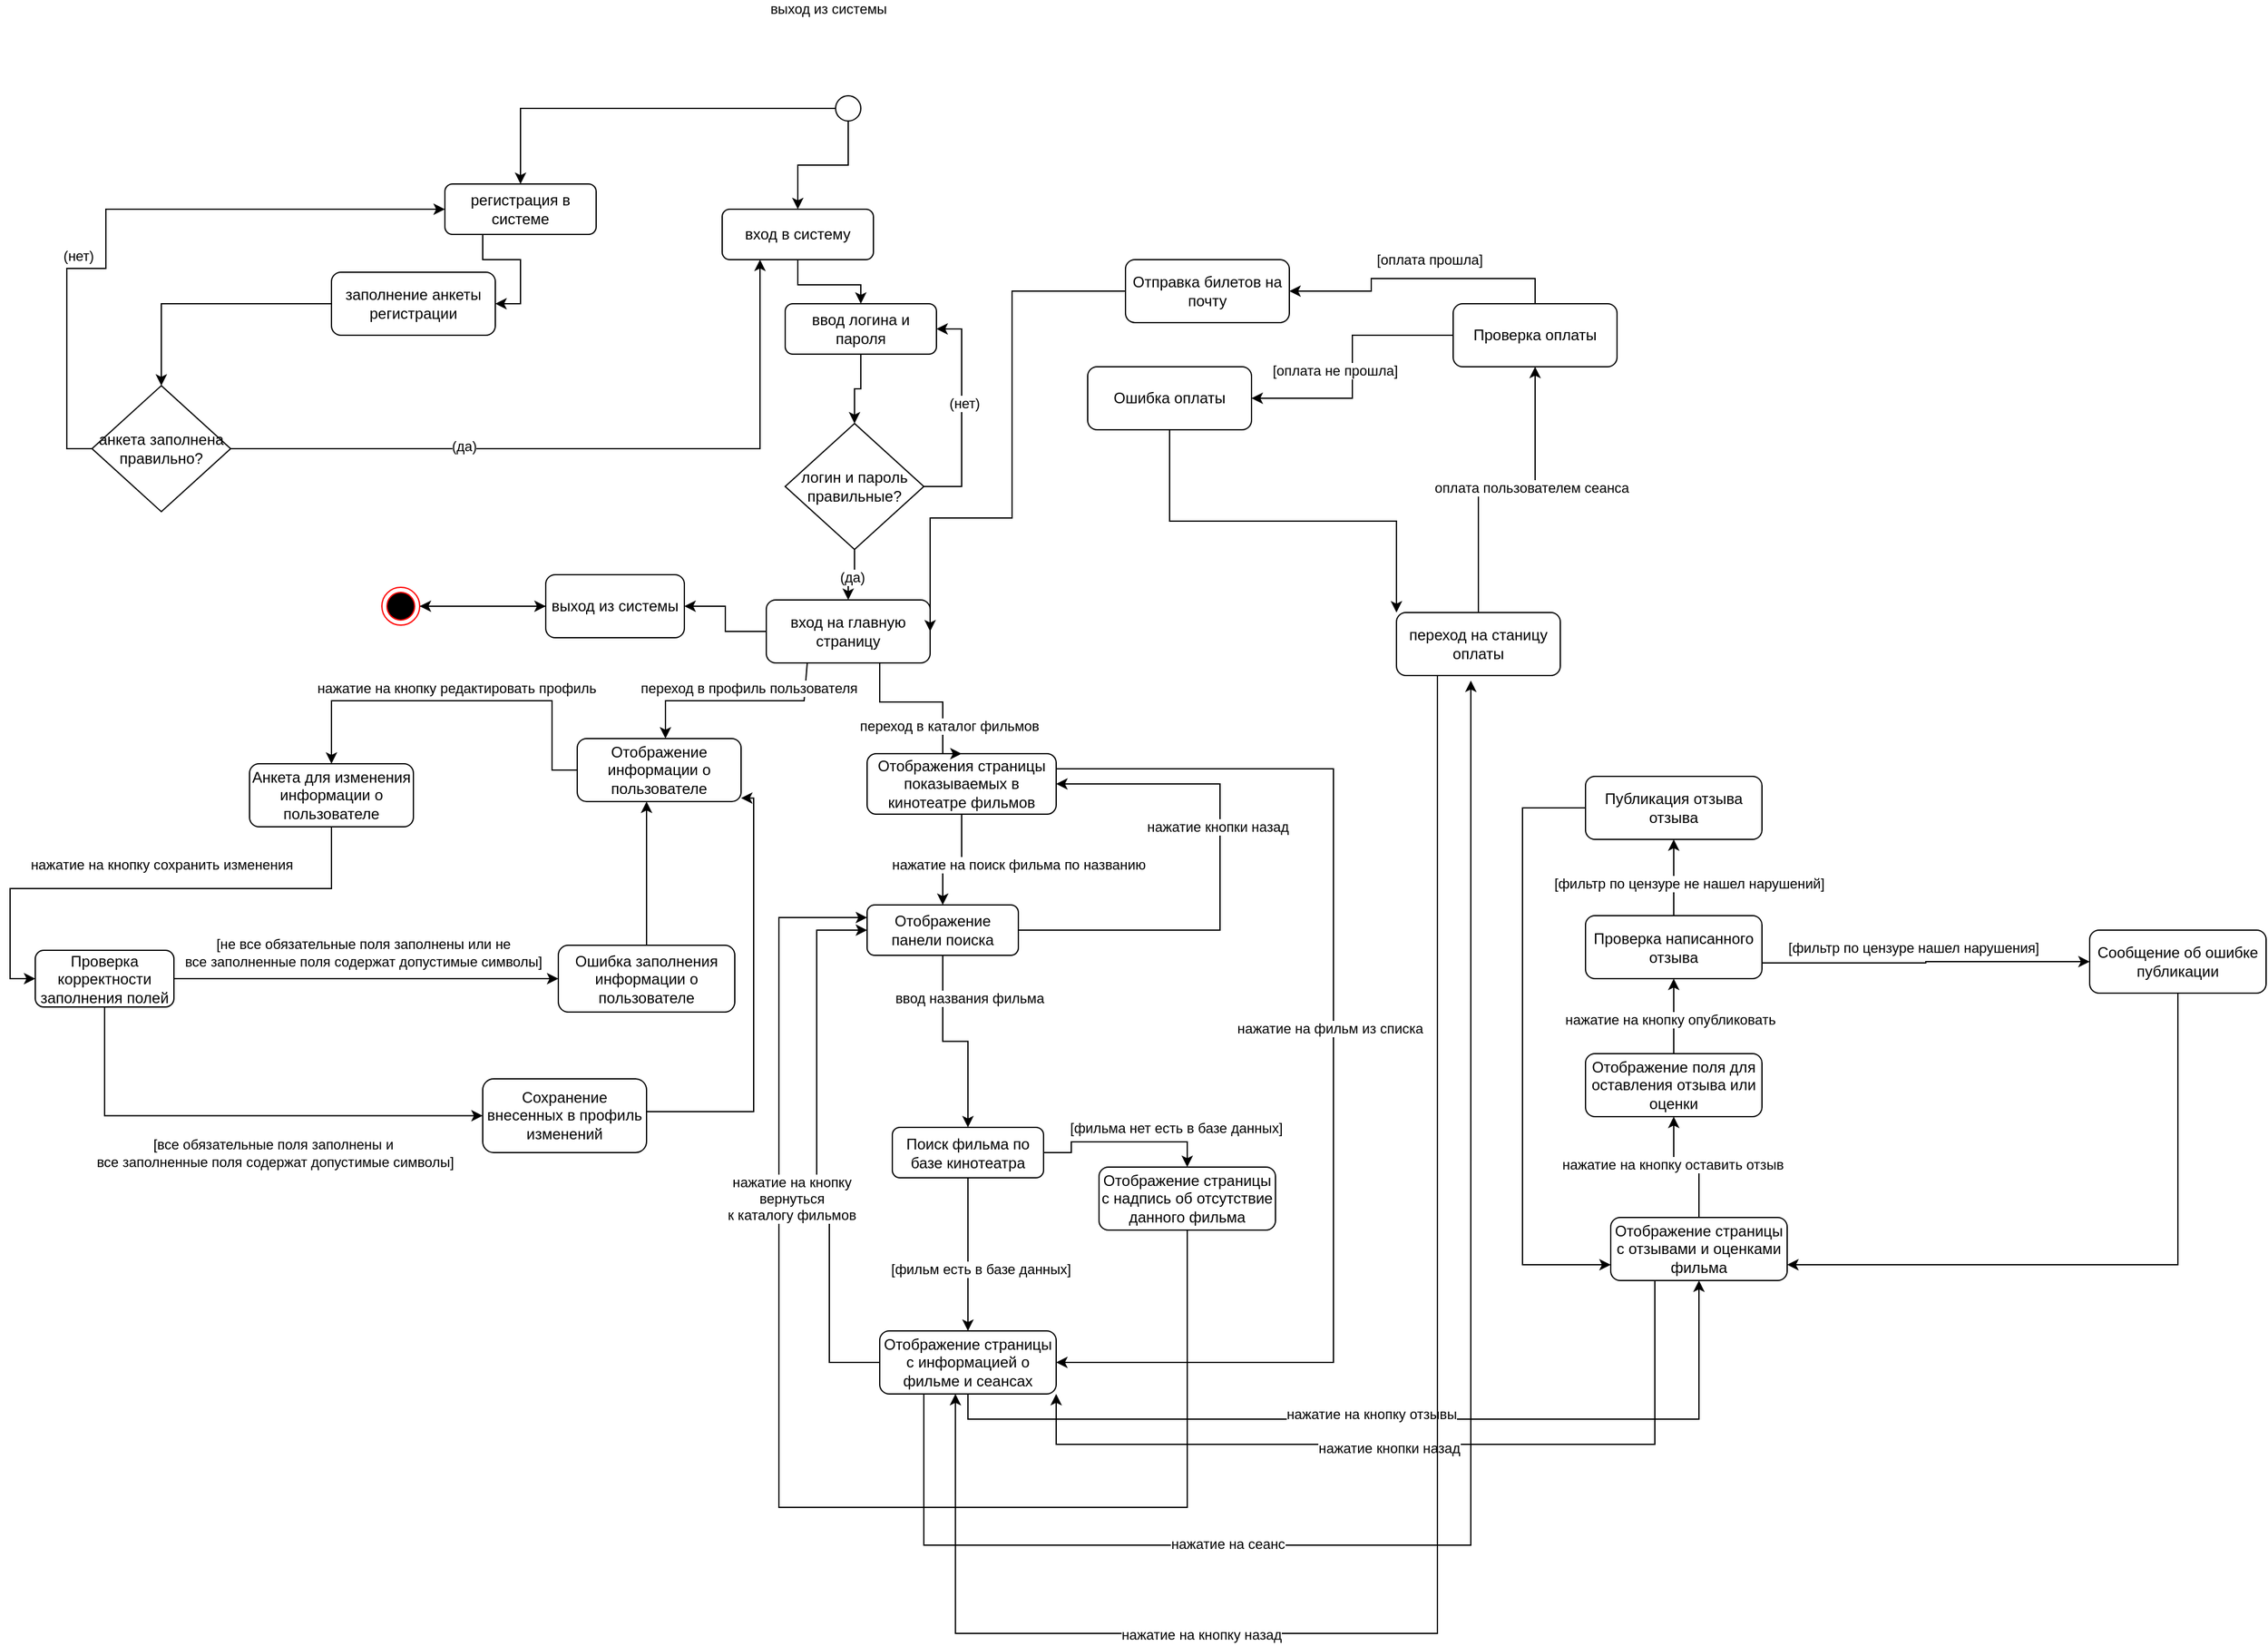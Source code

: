 <mxfile version="24.0.5" type="github">
  <diagram name="Страница — 1" id="B2PdsdtLqztHtTKQ_cyp">
    <mxGraphModel dx="2485" dy="1995" grid="1" gridSize="10" guides="1" tooltips="1" connect="1" arrows="1" fold="1" page="1" pageScale="1" pageWidth="827" pageHeight="1169" math="0" shadow="0">
      <root>
        <mxCell id="0" />
        <mxCell id="1" parent="0" />
        <mxCell id="3Qr5R2aU_Shr_VB6SGoX-1" style="edgeStyle=orthogonalEdgeStyle;rounded=0;orthogonalLoop=1;jettySize=auto;html=1;exitX=0.5;exitY=1;exitDx=0;exitDy=0;" edge="1" parent="1" source="3Qr5R2aU_Shr_VB6SGoX-28" target="3Qr5R2aU_Shr_VB6SGoX-68">
          <mxGeometry relative="1" as="geometry" />
        </mxCell>
        <mxCell id="3Qr5R2aU_Shr_VB6SGoX-2" style="edgeStyle=orthogonalEdgeStyle;rounded=0;orthogonalLoop=1;jettySize=auto;html=1;entryX=0.5;entryY=0;entryDx=0;entryDy=0;" edge="1" parent="1" source="3Qr5R2aU_Shr_VB6SGoX-5" target="3Qr5R2aU_Shr_VB6SGoX-15">
          <mxGeometry relative="1" as="geometry" />
        </mxCell>
        <mxCell id="3Qr5R2aU_Shr_VB6SGoX-5" value="вход в систему" style="rounded=1;whiteSpace=wrap;html=1;" vertex="1" parent="1">
          <mxGeometry x="400" y="100" width="120" height="40" as="geometry" />
        </mxCell>
        <mxCell id="3Qr5R2aU_Shr_VB6SGoX-6" style="edgeStyle=orthogonalEdgeStyle;rounded=0;orthogonalLoop=1;jettySize=auto;html=1;entryX=0.5;entryY=0;entryDx=0;entryDy=0;" edge="1" parent="1" source="3Qr5R2aU_Shr_VB6SGoX-10" target="3Qr5R2aU_Shr_VB6SGoX-5">
          <mxGeometry relative="1" as="geometry" />
        </mxCell>
        <mxCell id="3Qr5R2aU_Shr_VB6SGoX-8" style="edgeStyle=orthogonalEdgeStyle;rounded=0;orthogonalLoop=1;jettySize=auto;html=1;entryX=0.5;entryY=0;entryDx=0;entryDy=0;" edge="1" parent="1" source="3Qr5R2aU_Shr_VB6SGoX-10" target="3Qr5R2aU_Shr_VB6SGoX-32">
          <mxGeometry relative="1" as="geometry" />
        </mxCell>
        <mxCell id="3Qr5R2aU_Shr_VB6SGoX-10" value="" style="ellipse;whiteSpace=wrap;html=1;aspect=fixed;" vertex="1" parent="1">
          <mxGeometry x="490" y="10" width="20" height="20" as="geometry" />
        </mxCell>
        <mxCell id="3Qr5R2aU_Shr_VB6SGoX-117" style="edgeStyle=orthogonalEdgeStyle;rounded=0;orthogonalLoop=1;jettySize=auto;html=1;exitX=0.5;exitY=1;exitDx=0;exitDy=0;" edge="1" parent="1" source="3Qr5R2aU_Shr_VB6SGoX-15" target="3Qr5R2aU_Shr_VB6SGoX-115">
          <mxGeometry relative="1" as="geometry" />
        </mxCell>
        <mxCell id="3Qr5R2aU_Shr_VB6SGoX-15" value="ввод логина и пароля" style="rounded=1;whiteSpace=wrap;html=1;" vertex="1" parent="1">
          <mxGeometry x="450" y="175" width="120" height="40" as="geometry" />
        </mxCell>
        <mxCell id="3Qr5R2aU_Shr_VB6SGoX-16" style="edgeStyle=orthogonalEdgeStyle;rounded=0;orthogonalLoop=1;jettySize=auto;html=1;exitX=0.5;exitY=1;exitDx=0;exitDy=0;entryX=0.5;entryY=0;entryDx=0;entryDy=0;" edge="1" parent="1" source="3Qr5R2aU_Shr_VB6SGoX-21" target="3Qr5R2aU_Shr_VB6SGoX-26">
          <mxGeometry relative="1" as="geometry" />
        </mxCell>
        <mxCell id="3Qr5R2aU_Shr_VB6SGoX-17" value="нажатие на поиск фильма по названию" style="edgeLabel;html=1;align=center;verticalAlign=middle;resizable=0;points=[];" vertex="1" connectable="0" parent="3Qr5R2aU_Shr_VB6SGoX-16">
          <mxGeometry x="-0.05" y="-1" relative="1" as="geometry">
            <mxPoint x="50" y="5" as="offset" />
          </mxGeometry>
        </mxCell>
        <mxCell id="3Qr5R2aU_Shr_VB6SGoX-18" style="edgeStyle=orthogonalEdgeStyle;rounded=0;orthogonalLoop=1;jettySize=auto;html=1;exitX=1;exitY=0.25;exitDx=0;exitDy=0;entryX=1;entryY=0.5;entryDx=0;entryDy=0;" edge="1" parent="1" source="3Qr5R2aU_Shr_VB6SGoX-21" target="3Qr5R2aU_Shr_VB6SGoX-68">
          <mxGeometry relative="1" as="geometry">
            <Array as="points">
              <mxPoint x="885" y="544" />
              <mxPoint x="885" y="1015" />
            </Array>
          </mxGeometry>
        </mxCell>
        <mxCell id="3Qr5R2aU_Shr_VB6SGoX-19" value="нажатие на фильм из списка" style="edgeLabel;html=1;align=center;verticalAlign=middle;resizable=0;points=[];" vertex="1" connectable="0" parent="3Qr5R2aU_Shr_VB6SGoX-18">
          <mxGeometry x="-0.065" y="-3" relative="1" as="geometry">
            <mxPoint as="offset" />
          </mxGeometry>
        </mxCell>
        <mxCell id="3Qr5R2aU_Shr_VB6SGoX-21" value="Отображения страницы показываемых в кинотеатре фильмов" style="rounded=1;whiteSpace=wrap;html=1;" vertex="1" parent="1">
          <mxGeometry x="515" y="532" width="150" height="48" as="geometry" />
        </mxCell>
        <mxCell id="3Qr5R2aU_Shr_VB6SGoX-22" style="edgeStyle=orthogonalEdgeStyle;rounded=0;orthogonalLoop=1;jettySize=auto;html=1;entryX=0.5;entryY=0;entryDx=0;entryDy=0;" edge="1" parent="1" source="3Qr5R2aU_Shr_VB6SGoX-26" target="3Qr5R2aU_Shr_VB6SGoX-28">
          <mxGeometry relative="1" as="geometry" />
        </mxCell>
        <mxCell id="3Qr5R2aU_Shr_VB6SGoX-23" value="[фильм есть в базе данных]" style="edgeLabel;html=1;align=center;verticalAlign=middle;resizable=0;points=[];" vertex="1" connectable="0" parent="3Qr5R2aU_Shr_VB6SGoX-22">
          <mxGeometry x="-0.033" y="-2" relative="1" as="geometry">
            <mxPoint x="22" y="178" as="offset" />
          </mxGeometry>
        </mxCell>
        <mxCell id="3Qr5R2aU_Shr_VB6SGoX-24" style="edgeStyle=orthogonalEdgeStyle;rounded=0;orthogonalLoop=1;jettySize=auto;html=1;exitX=1;exitY=0.5;exitDx=0;exitDy=0;entryX=1;entryY=0.5;entryDx=0;entryDy=0;" edge="1" parent="1" source="3Qr5R2aU_Shr_VB6SGoX-26" target="3Qr5R2aU_Shr_VB6SGoX-21">
          <mxGeometry relative="1" as="geometry">
            <Array as="points">
              <mxPoint x="795" y="672" />
              <mxPoint x="795" y="556" />
            </Array>
          </mxGeometry>
        </mxCell>
        <mxCell id="3Qr5R2aU_Shr_VB6SGoX-25" value="нажатие кнопки назад" style="edgeLabel;html=1;align=center;verticalAlign=middle;resizable=0;points=[];" vertex="1" connectable="0" parent="3Qr5R2aU_Shr_VB6SGoX-24">
          <mxGeometry x="0.069" y="2" relative="1" as="geometry">
            <mxPoint y="-25" as="offset" />
          </mxGeometry>
        </mxCell>
        <mxCell id="3Qr5R2aU_Shr_VB6SGoX-26" value="Отображение панели поиска" style="rounded=1;whiteSpace=wrap;html=1;" vertex="1" parent="1">
          <mxGeometry x="515" y="652" width="120" height="40" as="geometry" />
        </mxCell>
        <mxCell id="3Qr5R2aU_Shr_VB6SGoX-27" style="edgeStyle=orthogonalEdgeStyle;rounded=0;orthogonalLoop=1;jettySize=auto;html=1;exitX=1;exitY=0.5;exitDx=0;exitDy=0;entryX=0.5;entryY=0;entryDx=0;entryDy=0;" edge="1" parent="1" source="3Qr5R2aU_Shr_VB6SGoX-28" target="3Qr5R2aU_Shr_VB6SGoX-70">
          <mxGeometry relative="1" as="geometry" />
        </mxCell>
        <mxCell id="3Qr5R2aU_Shr_VB6SGoX-28" value="Поиск фильма по базе кинотеатра" style="rounded=1;whiteSpace=wrap;html=1;" vertex="1" parent="1">
          <mxGeometry x="535" y="828.5" width="120" height="40" as="geometry" />
        </mxCell>
        <mxCell id="3Qr5R2aU_Shr_VB6SGoX-31" style="edgeStyle=orthogonalEdgeStyle;rounded=0;orthogonalLoop=1;jettySize=auto;html=1;exitX=0.25;exitY=1;exitDx=0;exitDy=0;entryX=1;entryY=0.5;entryDx=0;entryDy=0;" edge="1" parent="1" source="3Qr5R2aU_Shr_VB6SGoX-32" target="3Qr5R2aU_Shr_VB6SGoX-73">
          <mxGeometry relative="1" as="geometry" />
        </mxCell>
        <mxCell id="3Qr5R2aU_Shr_VB6SGoX-32" value="регистрация в системе" style="rounded=1;whiteSpace=wrap;html=1;" vertex="1" parent="1">
          <mxGeometry x="180" y="80" width="120" height="40" as="geometry" />
        </mxCell>
        <mxCell id="3Qr5R2aU_Shr_VB6SGoX-35" style="edgeStyle=orthogonalEdgeStyle;rounded=0;orthogonalLoop=1;jettySize=auto;html=1;exitX=0;exitY=0.5;exitDx=0;exitDy=0;entryX=0;entryY=0.5;entryDx=0;entryDy=0;" edge="1" parent="1" source="3Qr5R2aU_Shr_VB6SGoX-111" target="3Qr5R2aU_Shr_VB6SGoX-32">
          <mxGeometry relative="1" as="geometry">
            <mxPoint x="-120" y="280" as="sourcePoint" />
            <mxPoint x="-90" y="53.5" as="targetPoint" />
            <Array as="points">
              <mxPoint x="-120" y="290" />
              <mxPoint x="-120" y="147" />
              <mxPoint x="-89" y="147" />
              <mxPoint x="-89" y="100" />
            </Array>
          </mxGeometry>
        </mxCell>
        <mxCell id="3Qr5R2aU_Shr_VB6SGoX-36" value="(нет)" style="edgeLabel;html=1;align=center;verticalAlign=middle;resizable=0;points=[];" vertex="1" connectable="0" parent="3Qr5R2aU_Shr_VB6SGoX-35">
          <mxGeometry x="0.067" y="-3" relative="1" as="geometry">
            <mxPoint x="-53" y="34" as="offset" />
          </mxGeometry>
        </mxCell>
        <mxCell id="3Qr5R2aU_Shr_VB6SGoX-42" style="edgeStyle=orthogonalEdgeStyle;rounded=0;orthogonalLoop=1;jettySize=auto;html=1;entryX=0.5;entryY=0;entryDx=0;entryDy=0;" edge="1" parent="1" source="3Qr5R2aU_Shr_VB6SGoX-44" target="3Qr5R2aU_Shr_VB6SGoX-21">
          <mxGeometry relative="1" as="geometry">
            <Array as="points">
              <mxPoint x="525" y="491" />
              <mxPoint x="575" y="491" />
            </Array>
          </mxGeometry>
        </mxCell>
        <mxCell id="3Qr5R2aU_Shr_VB6SGoX-43" value="переход в каталог фильмов" style="edgeLabel;html=1;align=center;verticalAlign=middle;resizable=0;points=[];" vertex="1" connectable="0" parent="3Qr5R2aU_Shr_VB6SGoX-42">
          <mxGeometry x="-0.296" y="-1" relative="1" as="geometry">
            <mxPoint x="38" y="18" as="offset" />
          </mxGeometry>
        </mxCell>
        <mxCell id="3Qr5R2aU_Shr_VB6SGoX-123" style="edgeStyle=orthogonalEdgeStyle;rounded=0;orthogonalLoop=1;jettySize=auto;html=1;exitX=0;exitY=0.5;exitDx=0;exitDy=0;entryX=1;entryY=0.5;entryDx=0;entryDy=0;" edge="1" parent="1" source="3Qr5R2aU_Shr_VB6SGoX-44" target="3Qr5R2aU_Shr_VB6SGoX-122">
          <mxGeometry relative="1" as="geometry" />
        </mxCell>
        <mxCell id="3Qr5R2aU_Shr_VB6SGoX-44" value="вход на главную страницу" style="rounded=1;whiteSpace=wrap;html=1;" vertex="1" parent="1">
          <mxGeometry x="435" y="410" width="130" height="50" as="geometry" />
        </mxCell>
        <mxCell id="3Qr5R2aU_Shr_VB6SGoX-45" value="Отображение информации о пользователе" style="rounded=1;whiteSpace=wrap;html=1;" vertex="1" parent="1">
          <mxGeometry x="285" y="520" width="130" height="50" as="geometry" />
        </mxCell>
        <mxCell id="3Qr5R2aU_Shr_VB6SGoX-46" value="" style="endArrow=classic;html=1;rounded=0;exitX=0.25;exitY=1;exitDx=0;exitDy=0;" edge="1" parent="1" source="3Qr5R2aU_Shr_VB6SGoX-44">
          <mxGeometry width="50" height="50" relative="1" as="geometry">
            <mxPoint x="535" y="500" as="sourcePoint" />
            <mxPoint x="355" y="520" as="targetPoint" />
            <Array as="points">
              <mxPoint x="465" y="490" />
              <mxPoint x="355" y="490" />
            </Array>
          </mxGeometry>
        </mxCell>
        <mxCell id="3Qr5R2aU_Shr_VB6SGoX-47" value="переход в профиль пользователя" style="edgeLabel;html=1;align=center;verticalAlign=middle;resizable=0;points=[];" vertex="1" connectable="0" parent="3Qr5R2aU_Shr_VB6SGoX-46">
          <mxGeometry x="0.179" y="-1" relative="1" as="geometry">
            <mxPoint x="26" y="-9" as="offset" />
          </mxGeometry>
        </mxCell>
        <mxCell id="3Qr5R2aU_Shr_VB6SGoX-50" style="edgeStyle=orthogonalEdgeStyle;rounded=0;orthogonalLoop=1;jettySize=auto;html=1;exitX=0.5;exitY=1;exitDx=0;exitDy=0;entryX=0;entryY=0.5;entryDx=0;entryDy=0;" edge="1" parent="1" source="3Qr5R2aU_Shr_VB6SGoX-51" target="3Qr5R2aU_Shr_VB6SGoX-56">
          <mxGeometry relative="1" as="geometry" />
        </mxCell>
        <mxCell id="3Qr5R2aU_Shr_VB6SGoX-51" value="Анкета для изменения информации о пользователе" style="rounded=1;whiteSpace=wrap;html=1;" vertex="1" parent="1">
          <mxGeometry x="25" y="540" width="130" height="50" as="geometry" />
        </mxCell>
        <mxCell id="3Qr5R2aU_Shr_VB6SGoX-52" value="" style="endArrow=classic;html=1;rounded=0;exitX=0;exitY=0.5;exitDx=0;exitDy=0;entryX=0.5;entryY=0;entryDx=0;entryDy=0;" edge="1" parent="1" source="3Qr5R2aU_Shr_VB6SGoX-45" target="3Qr5R2aU_Shr_VB6SGoX-51">
          <mxGeometry width="50" height="50" relative="1" as="geometry">
            <mxPoint x="295" y="460" as="sourcePoint" />
            <mxPoint x="182" y="520" as="targetPoint" />
            <Array as="points">
              <mxPoint x="265" y="545" />
              <mxPoint x="265" y="490" />
              <mxPoint x="90" y="490" />
            </Array>
          </mxGeometry>
        </mxCell>
        <mxCell id="3Qr5R2aU_Shr_VB6SGoX-53" value="нажатие на кнопку редактировать профиль" style="edgeLabel;html=1;align=center;verticalAlign=middle;resizable=0;points=[];" vertex="1" connectable="0" parent="3Qr5R2aU_Shr_VB6SGoX-52">
          <mxGeometry x="0.179" y="-1" relative="1" as="geometry">
            <mxPoint x="26" y="-9" as="offset" />
          </mxGeometry>
        </mxCell>
        <mxCell id="3Qr5R2aU_Shr_VB6SGoX-54" style="edgeStyle=orthogonalEdgeStyle;rounded=0;orthogonalLoop=1;jettySize=auto;html=1;exitX=0.5;exitY=1;exitDx=0;exitDy=0;entryX=0;entryY=0.5;entryDx=0;entryDy=0;" edge="1" parent="1" source="3Qr5R2aU_Shr_VB6SGoX-56" target="3Qr5R2aU_Shr_VB6SGoX-59">
          <mxGeometry relative="1" as="geometry" />
        </mxCell>
        <mxCell id="3Qr5R2aU_Shr_VB6SGoX-55" style="edgeStyle=orthogonalEdgeStyle;rounded=0;orthogonalLoop=1;jettySize=auto;html=1;exitX=1;exitY=0.5;exitDx=0;exitDy=0;entryX=0;entryY=0.5;entryDx=0;entryDy=0;" edge="1" parent="1" source="3Qr5R2aU_Shr_VB6SGoX-56" target="3Qr5R2aU_Shr_VB6SGoX-61">
          <mxGeometry relative="1" as="geometry" />
        </mxCell>
        <mxCell id="3Qr5R2aU_Shr_VB6SGoX-56" value="Проверка корректности заполнения полей" style="rounded=1;whiteSpace=wrap;html=1;" vertex="1" parent="1">
          <mxGeometry x="-145" y="688" width="110" height="45" as="geometry" />
        </mxCell>
        <mxCell id="3Qr5R2aU_Shr_VB6SGoX-57" value="[все обязательные поля заполнены и&amp;nbsp;&lt;div&gt;все заполненные поля содержат допустимые символы&lt;span style=&quot;background-color: rgb(251, 251, 251); text-wrap: wrap;&quot;&gt;]&lt;/span&gt;&lt;/div&gt;" style="edgeLabel;html=1;align=center;verticalAlign=middle;resizable=0;points=[];" vertex="1" connectable="0" parent="1">
          <mxGeometry x="45" y="848.5" as="geometry" />
        </mxCell>
        <mxCell id="3Qr5R2aU_Shr_VB6SGoX-58" style="edgeStyle=orthogonalEdgeStyle;rounded=0;orthogonalLoop=1;jettySize=auto;html=1;exitX=1;exitY=0.5;exitDx=0;exitDy=0;entryX=0.75;entryY=1;entryDx=0;entryDy=0;" edge="1" parent="1" source="3Qr5R2aU_Shr_VB6SGoX-59">
          <mxGeometry relative="1" as="geometry">
            <mxPoint x="372.5" y="816.48" as="sourcePoint" />
            <mxPoint x="415" y="567.23" as="targetPoint" />
            <Array as="points">
              <mxPoint x="340" y="816" />
              <mxPoint x="425" y="816" />
              <mxPoint x="425" y="567" />
            </Array>
          </mxGeometry>
        </mxCell>
        <mxCell id="3Qr5R2aU_Shr_VB6SGoX-59" value="Сохранение внесенных в профиль изменений" style="rounded=1;whiteSpace=wrap;html=1;" vertex="1" parent="1">
          <mxGeometry x="210" y="790" width="130" height="58.5" as="geometry" />
        </mxCell>
        <mxCell id="3Qr5R2aU_Shr_VB6SGoX-60" style="edgeStyle=orthogonalEdgeStyle;rounded=0;orthogonalLoop=1;jettySize=auto;html=1;exitX=0.5;exitY=0;exitDx=0;exitDy=0;" edge="1" parent="1" source="3Qr5R2aU_Shr_VB6SGoX-61" target="3Qr5R2aU_Shr_VB6SGoX-45">
          <mxGeometry relative="1" as="geometry">
            <Array as="points">
              <mxPoint x="340" y="600" />
              <mxPoint x="340" y="600" />
            </Array>
          </mxGeometry>
        </mxCell>
        <mxCell id="3Qr5R2aU_Shr_VB6SGoX-61" value="Ошибка заполнения информации о пользователе" style="rounded=1;whiteSpace=wrap;html=1;" vertex="1" parent="1">
          <mxGeometry x="270" y="684" width="140" height="53" as="geometry" />
        </mxCell>
        <mxCell id="3Qr5R2aU_Shr_VB6SGoX-62" value="[не все обязательные поля заполнены или не&lt;div&gt;все заполненные поля содержат допустимые символы&lt;span style=&quot;background-color: rgb(251, 251, 251); text-wrap: wrap;&quot;&gt;]&lt;/span&gt;&lt;/div&gt;" style="edgeLabel;html=1;align=center;verticalAlign=middle;resizable=0;points=[];" vertex="1" connectable="0" parent="1">
          <mxGeometry x="115" y="692" as="geometry">
            <mxPoint y="-2" as="offset" />
          </mxGeometry>
        </mxCell>
        <mxCell id="3Qr5R2aU_Shr_VB6SGoX-63" value="нажатие на кнопку сохранить изменения" style="edgeLabel;html=1;align=center;verticalAlign=middle;resizable=0;points=[];" vertex="1" connectable="0" parent="1">
          <mxGeometry x="-45.003" y="620" as="geometry" />
        </mxCell>
        <mxCell id="3Qr5R2aU_Shr_VB6SGoX-64" value="ввод названия фильма" style="edgeLabel;html=1;align=center;verticalAlign=middle;resizable=0;points=[];" vertex="1" connectable="0" parent="1">
          <mxGeometry x="605.0" y="710.497" as="geometry">
            <mxPoint x="-9" y="15" as="offset" />
          </mxGeometry>
        </mxCell>
        <mxCell id="3Qr5R2aU_Shr_VB6SGoX-65" style="edgeStyle=orthogonalEdgeStyle;rounded=0;orthogonalLoop=1;jettySize=auto;html=1;entryX=0;entryY=0.5;entryDx=0;entryDy=0;exitX=0;exitY=0.5;exitDx=0;exitDy=0;" edge="1" parent="1" source="3Qr5R2aU_Shr_VB6SGoX-68" target="3Qr5R2aU_Shr_VB6SGoX-26">
          <mxGeometry relative="1" as="geometry">
            <Array as="points">
              <mxPoint x="485" y="1015" />
              <mxPoint x="485" y="890" />
              <mxPoint x="475" y="890" />
              <mxPoint x="475" y="672" />
            </Array>
          </mxGeometry>
        </mxCell>
        <mxCell id="3Qr5R2aU_Shr_VB6SGoX-66" style="edgeStyle=orthogonalEdgeStyle;rounded=0;orthogonalLoop=1;jettySize=auto;html=1;exitX=0.5;exitY=1;exitDx=0;exitDy=0;" edge="1" parent="1" source="3Qr5R2aU_Shr_VB6SGoX-68" target="3Qr5R2aU_Shr_VB6SGoX-81">
          <mxGeometry relative="1" as="geometry" />
        </mxCell>
        <mxCell id="3Qr5R2aU_Shr_VB6SGoX-67" value="нажатие на кнопку отзывы" style="edgeLabel;html=1;align=center;verticalAlign=middle;resizable=0;points=[];" vertex="1" connectable="0" parent="3Qr5R2aU_Shr_VB6SGoX-66">
          <mxGeometry x="-0.042" y="4" relative="1" as="geometry">
            <mxPoint as="offset" />
          </mxGeometry>
        </mxCell>
        <mxCell id="3Qr5R2aU_Shr_VB6SGoX-68" value="Отображение страницы с информацией о фильме и сеансах" style="rounded=1;whiteSpace=wrap;html=1;" vertex="1" parent="1">
          <mxGeometry x="525" y="990" width="140" height="50" as="geometry" />
        </mxCell>
        <mxCell id="3Qr5R2aU_Shr_VB6SGoX-69" style="edgeStyle=orthogonalEdgeStyle;rounded=0;orthogonalLoop=1;jettySize=auto;html=1;exitX=0.5;exitY=1;exitDx=0;exitDy=0;entryX=0;entryY=0.25;entryDx=0;entryDy=0;" edge="1" parent="1" source="3Qr5R2aU_Shr_VB6SGoX-70" target="3Qr5R2aU_Shr_VB6SGoX-26">
          <mxGeometry relative="1" as="geometry">
            <Array as="points">
              <mxPoint x="769" y="1130" />
              <mxPoint x="445" y="1130" />
              <mxPoint x="445" y="662" />
            </Array>
          </mxGeometry>
        </mxCell>
        <mxCell id="3Qr5R2aU_Shr_VB6SGoX-70" value="Отображение страницы с надпись об отсутствие данного фильма" style="rounded=1;whiteSpace=wrap;html=1;" vertex="1" parent="1">
          <mxGeometry x="699" y="860" width="140" height="50" as="geometry" />
        </mxCell>
        <mxCell id="3Qr5R2aU_Shr_VB6SGoX-71" value="[фильма нет есть в базе данных]" style="edgeLabel;html=1;align=center;verticalAlign=middle;resizable=0;points=[];" vertex="1" connectable="0" parent="1">
          <mxGeometry x="760" y="828.503" as="geometry" />
        </mxCell>
        <mxCell id="3Qr5R2aU_Shr_VB6SGoX-72" value="нажатие на кнопку&lt;div&gt;&amp;nbsp;вернуться&amp;nbsp;&lt;div&gt;к каталогу фильмов&lt;/div&gt;&lt;/div&gt;" style="edgeLabel;html=1;align=center;verticalAlign=middle;resizable=0;points=[];" vertex="1" connectable="0" parent="1">
          <mxGeometry x="455.0" y="884.997" as="geometry" />
        </mxCell>
        <mxCell id="3Qr5R2aU_Shr_VB6SGoX-112" style="edgeStyle=orthogonalEdgeStyle;rounded=0;orthogonalLoop=1;jettySize=auto;html=1;exitX=0;exitY=0.5;exitDx=0;exitDy=0;entryX=0.5;entryY=0;entryDx=0;entryDy=0;" edge="1" parent="1" source="3Qr5R2aU_Shr_VB6SGoX-73" target="3Qr5R2aU_Shr_VB6SGoX-111">
          <mxGeometry relative="1" as="geometry" />
        </mxCell>
        <mxCell id="3Qr5R2aU_Shr_VB6SGoX-73" value="заполнение анкеты регистрации" style="rounded=1;whiteSpace=wrap;html=1;" vertex="1" parent="1">
          <mxGeometry x="90" y="150" width="130" height="50" as="geometry" />
        </mxCell>
        <mxCell id="3Qr5R2aU_Shr_VB6SGoX-77" style="edgeStyle=orthogonalEdgeStyle;rounded=0;orthogonalLoop=1;jettySize=auto;html=1;exitX=0.5;exitY=0;exitDx=0;exitDy=0;entryX=0.5;entryY=1;entryDx=0;entryDy=0;" edge="1" parent="1" source="3Qr5R2aU_Shr_VB6SGoX-81" target="3Qr5R2aU_Shr_VB6SGoX-84">
          <mxGeometry relative="1" as="geometry" />
        </mxCell>
        <mxCell id="3Qr5R2aU_Shr_VB6SGoX-78" value="нажатие на кнопку оставить отзыв" style="edgeLabel;html=1;align=center;verticalAlign=middle;resizable=0;points=[];" vertex="1" connectable="0" parent="3Qr5R2aU_Shr_VB6SGoX-77">
          <mxGeometry x="0.239" y="1" relative="1" as="geometry">
            <mxPoint as="offset" />
          </mxGeometry>
        </mxCell>
        <mxCell id="3Qr5R2aU_Shr_VB6SGoX-79" style="edgeStyle=orthogonalEdgeStyle;rounded=0;orthogonalLoop=1;jettySize=auto;html=1;exitX=0.25;exitY=1;exitDx=0;exitDy=0;entryX=1;entryY=1;entryDx=0;entryDy=0;" edge="1" parent="1" source="3Qr5R2aU_Shr_VB6SGoX-81" target="3Qr5R2aU_Shr_VB6SGoX-68">
          <mxGeometry relative="1" as="geometry">
            <Array as="points">
              <mxPoint x="1140" y="1080" />
              <mxPoint x="665" y="1080" />
            </Array>
          </mxGeometry>
        </mxCell>
        <mxCell id="3Qr5R2aU_Shr_VB6SGoX-80" value="нажатие кнопки назад" style="edgeLabel;html=1;align=center;verticalAlign=middle;resizable=0;points=[];" vertex="1" connectable="0" parent="3Qr5R2aU_Shr_VB6SGoX-79">
          <mxGeometry x="0.057" y="3" relative="1" as="geometry">
            <mxPoint as="offset" />
          </mxGeometry>
        </mxCell>
        <mxCell id="3Qr5R2aU_Shr_VB6SGoX-81" value="Отображение страницы с отзывами и оценками фильма" style="rounded=1;whiteSpace=wrap;html=1;" vertex="1" parent="1">
          <mxGeometry x="1105" y="900" width="140" height="50" as="geometry" />
        </mxCell>
        <mxCell id="3Qr5R2aU_Shr_VB6SGoX-82" style="edgeStyle=orthogonalEdgeStyle;rounded=0;orthogonalLoop=1;jettySize=auto;html=1;exitX=0.5;exitY=0;exitDx=0;exitDy=0;entryX=0.5;entryY=1;entryDx=0;entryDy=0;" edge="1" parent="1" source="3Qr5R2aU_Shr_VB6SGoX-84" target="3Qr5R2aU_Shr_VB6SGoX-88">
          <mxGeometry relative="1" as="geometry" />
        </mxCell>
        <mxCell id="3Qr5R2aU_Shr_VB6SGoX-83" value="нажатие на кнопку опубликовать" style="edgeLabel;html=1;align=center;verticalAlign=middle;resizable=0;points=[];" vertex="1" connectable="0" parent="3Qr5R2aU_Shr_VB6SGoX-82">
          <mxGeometry x="-0.088" y="3" relative="1" as="geometry">
            <mxPoint as="offset" />
          </mxGeometry>
        </mxCell>
        <mxCell id="3Qr5R2aU_Shr_VB6SGoX-84" value="Отображение поля для оставления отзыва или оценки" style="rounded=1;whiteSpace=wrap;html=1;" vertex="1" parent="1">
          <mxGeometry x="1085" y="770" width="140" height="50" as="geometry" />
        </mxCell>
        <mxCell id="3Qr5R2aU_Shr_VB6SGoX-85" style="edgeStyle=orthogonalEdgeStyle;rounded=0;orthogonalLoop=1;jettySize=auto;html=1;exitX=0.5;exitY=0;exitDx=0;exitDy=0;entryX=0.5;entryY=1;entryDx=0;entryDy=0;" edge="1" parent="1" source="3Qr5R2aU_Shr_VB6SGoX-88" target="3Qr5R2aU_Shr_VB6SGoX-92">
          <mxGeometry relative="1" as="geometry" />
        </mxCell>
        <mxCell id="3Qr5R2aU_Shr_VB6SGoX-86" value="[фильтр по цензуре нашел нарушения]" style="edgeLabel;html=1;align=center;verticalAlign=middle;resizable=0;points=[];" vertex="1" connectable="0" parent="3Qr5R2aU_Shr_VB6SGoX-85">
          <mxGeometry x="0.079" y="-2" relative="1" as="geometry">
            <mxPoint x="188" y="58" as="offset" />
          </mxGeometry>
        </mxCell>
        <mxCell id="3Qr5R2aU_Shr_VB6SGoX-87" style="edgeStyle=orthogonalEdgeStyle;rounded=0;orthogonalLoop=1;jettySize=auto;html=1;exitX=1;exitY=0.75;exitDx=0;exitDy=0;entryX=0;entryY=0.5;entryDx=0;entryDy=0;" edge="1" parent="1" source="3Qr5R2aU_Shr_VB6SGoX-88" target="3Qr5R2aU_Shr_VB6SGoX-90">
          <mxGeometry relative="1" as="geometry" />
        </mxCell>
        <mxCell id="3Qr5R2aU_Shr_VB6SGoX-88" value="Проверка написанного отзыва" style="rounded=1;whiteSpace=wrap;html=1;" vertex="1" parent="1">
          <mxGeometry x="1085" y="660.5" width="140" height="50" as="geometry" />
        </mxCell>
        <mxCell id="3Qr5R2aU_Shr_VB6SGoX-89" style="edgeStyle=orthogonalEdgeStyle;rounded=0;orthogonalLoop=1;jettySize=auto;html=1;exitX=0.5;exitY=1;exitDx=0;exitDy=0;entryX=1;entryY=0.75;entryDx=0;entryDy=0;" edge="1" parent="1" source="3Qr5R2aU_Shr_VB6SGoX-90" target="3Qr5R2aU_Shr_VB6SGoX-81">
          <mxGeometry relative="1" as="geometry" />
        </mxCell>
        <mxCell id="3Qr5R2aU_Shr_VB6SGoX-90" value="Сообщение об ошибке публикации" style="rounded=1;whiteSpace=wrap;html=1;" vertex="1" parent="1">
          <mxGeometry x="1485" y="672" width="140" height="50" as="geometry" />
        </mxCell>
        <mxCell id="3Qr5R2aU_Shr_VB6SGoX-91" style="edgeStyle=orthogonalEdgeStyle;rounded=0;orthogonalLoop=1;jettySize=auto;html=1;exitX=0;exitY=0.5;exitDx=0;exitDy=0;entryX=0;entryY=0.75;entryDx=0;entryDy=0;" edge="1" parent="1" source="3Qr5R2aU_Shr_VB6SGoX-92" target="3Qr5R2aU_Shr_VB6SGoX-81">
          <mxGeometry relative="1" as="geometry">
            <Array as="points">
              <mxPoint x="1035" y="575" />
              <mxPoint x="1035" y="937" />
            </Array>
          </mxGeometry>
        </mxCell>
        <mxCell id="3Qr5R2aU_Shr_VB6SGoX-92" value="Публикация отзыва отзыва" style="rounded=1;whiteSpace=wrap;html=1;" vertex="1" parent="1">
          <mxGeometry x="1085" y="550" width="140" height="50" as="geometry" />
        </mxCell>
        <mxCell id="3Qr5R2aU_Shr_VB6SGoX-93" value="[фильтр по цензуре не нашел нарушений]" style="edgeLabel;html=1;align=center;verticalAlign=middle;resizable=0;points=[];" vertex="1" connectable="0" parent="1">
          <mxGeometry x="1167" y="635.167" as="geometry" />
        </mxCell>
        <mxCell id="3Qr5R2aU_Shr_VB6SGoX-94" style="edgeStyle=orthogonalEdgeStyle;rounded=0;orthogonalLoop=1;jettySize=auto;html=1;exitX=0.5;exitY=0;exitDx=0;exitDy=0;" edge="1" parent="1" source="3Qr5R2aU_Shr_VB6SGoX-96" target="3Qr5R2aU_Shr_VB6SGoX-102">
          <mxGeometry relative="1" as="geometry" />
        </mxCell>
        <mxCell id="3Qr5R2aU_Shr_VB6SGoX-95" value="оплата пользователем сеанса" style="edgeLabel;html=1;align=center;verticalAlign=middle;resizable=0;points=[];" vertex="1" connectable="0" parent="3Qr5R2aU_Shr_VB6SGoX-94">
          <mxGeometry x="0.164" y="2" relative="1" as="geometry">
            <mxPoint as="offset" />
          </mxGeometry>
        </mxCell>
        <mxCell id="3Qr5R2aU_Shr_VB6SGoX-96" value="переход на станицу оплаты" style="rounded=1;whiteSpace=wrap;html=1;" vertex="1" parent="1">
          <mxGeometry x="935" y="420" width="130" height="50" as="geometry" />
        </mxCell>
        <mxCell id="3Qr5R2aU_Shr_VB6SGoX-97" style="edgeStyle=orthogonalEdgeStyle;rounded=0;orthogonalLoop=1;jettySize=auto;html=1;exitX=0.25;exitY=1;exitDx=0;exitDy=0;entryX=0.454;entryY=1.08;entryDx=0;entryDy=0;entryPerimeter=0;" edge="1" parent="1" source="3Qr5R2aU_Shr_VB6SGoX-68" target="3Qr5R2aU_Shr_VB6SGoX-96">
          <mxGeometry relative="1" as="geometry">
            <Array as="points">
              <mxPoint x="560" y="1160" />
              <mxPoint x="994" y="1160" />
            </Array>
          </mxGeometry>
        </mxCell>
        <mxCell id="3Qr5R2aU_Shr_VB6SGoX-98" value="нажатие на сеанс" style="edgeLabel;html=1;align=center;verticalAlign=middle;resizable=0;points=[];" vertex="1" connectable="0" parent="3Qr5R2aU_Shr_VB6SGoX-97">
          <mxGeometry x="-0.418" y="1" relative="1" as="geometry">
            <mxPoint as="offset" />
          </mxGeometry>
        </mxCell>
        <mxCell id="3Qr5R2aU_Shr_VB6SGoX-99" style="edgeStyle=orthogonalEdgeStyle;rounded=0;orthogonalLoop=1;jettySize=auto;html=1;exitX=0;exitY=0.5;exitDx=0;exitDy=0;entryX=1;entryY=0.5;entryDx=0;entryDy=0;" edge="1" parent="1" source="3Qr5R2aU_Shr_VB6SGoX-102" target="3Qr5R2aU_Shr_VB6SGoX-104">
          <mxGeometry relative="1" as="geometry" />
        </mxCell>
        <mxCell id="3Qr5R2aU_Shr_VB6SGoX-100" value="[оплата прошла]" style="edgeLabel;html=1;align=center;verticalAlign=middle;resizable=0;points=[];" vertex="1" connectable="0" parent="3Qr5R2aU_Shr_VB6SGoX-99">
          <mxGeometry x="0.691" y="1" relative="1" as="geometry">
            <mxPoint x="108" y="-111" as="offset" />
          </mxGeometry>
        </mxCell>
        <mxCell id="3Qr5R2aU_Shr_VB6SGoX-101" style="edgeStyle=orthogonalEdgeStyle;rounded=0;orthogonalLoop=1;jettySize=auto;html=1;exitX=0.5;exitY=0;exitDx=0;exitDy=0;entryX=1;entryY=0.5;entryDx=0;entryDy=0;" edge="1" parent="1" source="3Qr5R2aU_Shr_VB6SGoX-102" target="3Qr5R2aU_Shr_VB6SGoX-106">
          <mxGeometry relative="1" as="geometry" />
        </mxCell>
        <mxCell id="3Qr5R2aU_Shr_VB6SGoX-102" value="Проверка оплаты" style="rounded=1;whiteSpace=wrap;html=1;" vertex="1" parent="1">
          <mxGeometry x="980" y="175" width="130" height="50" as="geometry" />
        </mxCell>
        <mxCell id="3Qr5R2aU_Shr_VB6SGoX-103" style="edgeStyle=orthogonalEdgeStyle;rounded=0;orthogonalLoop=1;jettySize=auto;html=1;exitX=0.5;exitY=1;exitDx=0;exitDy=0;entryX=0;entryY=0;entryDx=0;entryDy=0;" edge="1" parent="1" source="3Qr5R2aU_Shr_VB6SGoX-104" target="3Qr5R2aU_Shr_VB6SGoX-96">
          <mxGeometry relative="1" as="geometry" />
        </mxCell>
        <mxCell id="3Qr5R2aU_Shr_VB6SGoX-104" value="Ошибка оплаты" style="rounded=1;whiteSpace=wrap;html=1;" vertex="1" parent="1">
          <mxGeometry x="690" y="225" width="130" height="50" as="geometry" />
        </mxCell>
        <mxCell id="3Qr5R2aU_Shr_VB6SGoX-105" style="edgeStyle=orthogonalEdgeStyle;rounded=0;orthogonalLoop=1;jettySize=auto;html=1;exitX=0;exitY=0.5;exitDx=0;exitDy=0;entryX=1;entryY=0.5;entryDx=0;entryDy=0;" edge="1" parent="1" source="3Qr5R2aU_Shr_VB6SGoX-106" target="3Qr5R2aU_Shr_VB6SGoX-44">
          <mxGeometry relative="1" as="geometry">
            <Array as="points">
              <mxPoint x="630" y="165" />
              <mxPoint x="630" y="345" />
            </Array>
          </mxGeometry>
        </mxCell>
        <mxCell id="3Qr5R2aU_Shr_VB6SGoX-106" value="Отправка билетов на почту" style="rounded=1;whiteSpace=wrap;html=1;" vertex="1" parent="1">
          <mxGeometry x="720" y="140" width="130" height="50" as="geometry" />
        </mxCell>
        <mxCell id="3Qr5R2aU_Shr_VB6SGoX-107" value="[оплата не прошла]" style="edgeLabel;html=1;align=center;verticalAlign=middle;resizable=0;points=[];" vertex="1" connectable="0" parent="1">
          <mxGeometry x="900" y="240" as="geometry">
            <mxPoint x="-14" y="-12" as="offset" />
          </mxGeometry>
        </mxCell>
        <mxCell id="3Qr5R2aU_Shr_VB6SGoX-108" style="edgeStyle=orthogonalEdgeStyle;rounded=0;orthogonalLoop=1;jettySize=auto;html=1;exitX=0.25;exitY=1;exitDx=0;exitDy=0;entryX=0.429;entryY=1;entryDx=0;entryDy=0;entryPerimeter=0;" edge="1" parent="1" source="3Qr5R2aU_Shr_VB6SGoX-96" target="3Qr5R2aU_Shr_VB6SGoX-68">
          <mxGeometry relative="1" as="geometry">
            <Array as="points">
              <mxPoint x="968" y="1230" />
              <mxPoint x="585" y="1230" />
            </Array>
          </mxGeometry>
        </mxCell>
        <mxCell id="3Qr5R2aU_Shr_VB6SGoX-109" value="нажатие на кнопку назад" style="edgeLabel;html=1;align=center;verticalAlign=middle;resizable=0;points=[];" vertex="1" connectable="0" parent="3Qr5R2aU_Shr_VB6SGoX-108">
          <mxGeometry x="0.422" y="1" relative="1" as="geometry">
            <mxPoint as="offset" />
          </mxGeometry>
        </mxCell>
        <mxCell id="3Qr5R2aU_Shr_VB6SGoX-110" value="выход из системы" style="edgeLabel;html=1;align=center;verticalAlign=middle;resizable=0;points=[];" vertex="1" connectable="0" parent="1">
          <mxGeometry x="484" y="-59.004" as="geometry" />
        </mxCell>
        <mxCell id="3Qr5R2aU_Shr_VB6SGoX-113" style="edgeStyle=orthogonalEdgeStyle;rounded=0;orthogonalLoop=1;jettySize=auto;html=1;exitX=1;exitY=0.5;exitDx=0;exitDy=0;entryX=0.25;entryY=1;entryDx=0;entryDy=0;" edge="1" parent="1" source="3Qr5R2aU_Shr_VB6SGoX-111" target="3Qr5R2aU_Shr_VB6SGoX-5">
          <mxGeometry relative="1" as="geometry" />
        </mxCell>
        <mxCell id="3Qr5R2aU_Shr_VB6SGoX-114" value="(да)" style="edgeLabel;html=1;align=center;verticalAlign=middle;resizable=0;points=[];" vertex="1" connectable="0" parent="3Qr5R2aU_Shr_VB6SGoX-113">
          <mxGeometry x="-0.352" y="2" relative="1" as="geometry">
            <mxPoint as="offset" />
          </mxGeometry>
        </mxCell>
        <mxCell id="3Qr5R2aU_Shr_VB6SGoX-111" value="анкета заполнена правильно?" style="rhombus;whiteSpace=wrap;html=1;" vertex="1" parent="1">
          <mxGeometry x="-100" y="240" width="110" height="100" as="geometry" />
        </mxCell>
        <mxCell id="3Qr5R2aU_Shr_VB6SGoX-118" style="edgeStyle=orthogonalEdgeStyle;rounded=0;orthogonalLoop=1;jettySize=auto;html=1;exitX=1;exitY=0.5;exitDx=0;exitDy=0;entryX=1;entryY=0.5;entryDx=0;entryDy=0;" edge="1" parent="1" source="3Qr5R2aU_Shr_VB6SGoX-115" target="3Qr5R2aU_Shr_VB6SGoX-15">
          <mxGeometry relative="1" as="geometry" />
        </mxCell>
        <mxCell id="3Qr5R2aU_Shr_VB6SGoX-119" value="(нет)" style="edgeLabel;html=1;align=center;verticalAlign=middle;resizable=0;points=[];" vertex="1" connectable="0" parent="3Qr5R2aU_Shr_VB6SGoX-118">
          <mxGeometry x="0.097" y="-2" relative="1" as="geometry">
            <mxPoint as="offset" />
          </mxGeometry>
        </mxCell>
        <mxCell id="3Qr5R2aU_Shr_VB6SGoX-120" style="edgeStyle=orthogonalEdgeStyle;rounded=0;orthogonalLoop=1;jettySize=auto;html=1;exitX=0.5;exitY=1;exitDx=0;exitDy=0;entryX=0.5;entryY=0;entryDx=0;entryDy=0;" edge="1" parent="1" source="3Qr5R2aU_Shr_VB6SGoX-115" target="3Qr5R2aU_Shr_VB6SGoX-44">
          <mxGeometry relative="1" as="geometry" />
        </mxCell>
        <mxCell id="3Qr5R2aU_Shr_VB6SGoX-121" value="(да)" style="edgeLabel;html=1;align=center;verticalAlign=middle;resizable=0;points=[];" vertex="1" connectable="0" parent="3Qr5R2aU_Shr_VB6SGoX-120">
          <mxGeometry x="-0.022" y="2" relative="1" as="geometry">
            <mxPoint as="offset" />
          </mxGeometry>
        </mxCell>
        <mxCell id="3Qr5R2aU_Shr_VB6SGoX-115" value="логин и пароль правильные?" style="rhombus;whiteSpace=wrap;html=1;" vertex="1" parent="1">
          <mxGeometry x="450" y="270" width="110" height="100" as="geometry" />
        </mxCell>
        <mxCell id="3Qr5R2aU_Shr_VB6SGoX-124" style="edgeStyle=orthogonalEdgeStyle;rounded=0;orthogonalLoop=1;jettySize=auto;html=1;exitX=0;exitY=0.5;exitDx=0;exitDy=0;" edge="1" parent="1" source="3Qr5R2aU_Shr_VB6SGoX-122">
          <mxGeometry relative="1" as="geometry">
            <mxPoint x="160" y="415" as="targetPoint" />
          </mxGeometry>
        </mxCell>
        <mxCell id="3Qr5R2aU_Shr_VB6SGoX-122" value="выход из системы" style="rounded=1;whiteSpace=wrap;html=1;" vertex="1" parent="1">
          <mxGeometry x="260" y="390" width="110" height="50" as="geometry" />
        </mxCell>
        <mxCell id="3Qr5R2aU_Shr_VB6SGoX-126" value="" style="edgeStyle=orthogonalEdgeStyle;rounded=0;orthogonalLoop=1;jettySize=auto;html=1;exitX=1;exitY=0.5;exitDx=0;exitDy=0;" edge="1" parent="1" source="3Qr5R2aU_Shr_VB6SGoX-125" target="3Qr5R2aU_Shr_VB6SGoX-122">
          <mxGeometry relative="1" as="geometry" />
        </mxCell>
        <mxCell id="3Qr5R2aU_Shr_VB6SGoX-125" value="" style="ellipse;html=1;shape=endState;fillColor=#000000;strokeColor=#ff0000;" vertex="1" parent="1">
          <mxGeometry x="130" y="400" width="30" height="30" as="geometry" />
        </mxCell>
      </root>
    </mxGraphModel>
  </diagram>
</mxfile>
